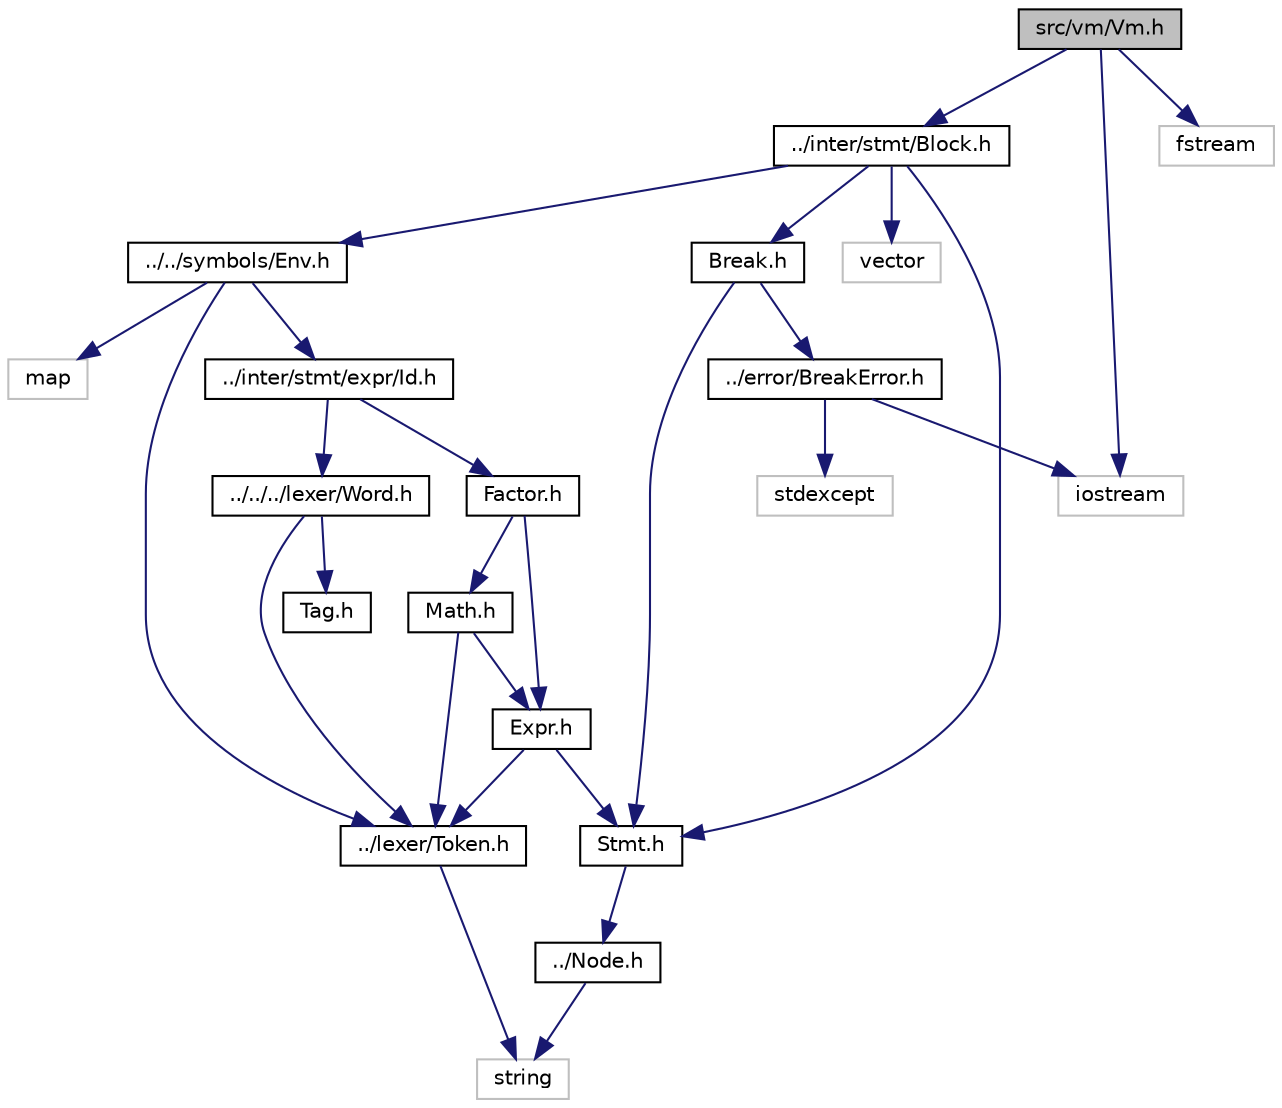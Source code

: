digraph "src/vm/Vm.h"
{
  edge [fontname="Helvetica",fontsize="10",labelfontname="Helvetica",labelfontsize="10"];
  node [fontname="Helvetica",fontsize="10",shape=record];
  Node0 [label="src/vm/Vm.h",height=0.2,width=0.4,color="black", fillcolor="grey75", style="filled", fontcolor="black"];
  Node0 -> Node1 [color="midnightblue",fontsize="10",style="solid"];
  Node1 [label="../inter/stmt/Block.h",height=0.2,width=0.4,color="black", fillcolor="white", style="filled",URL="$_block_8h.html"];
  Node1 -> Node2 [color="midnightblue",fontsize="10",style="solid"];
  Node2 [label="Stmt.h",height=0.2,width=0.4,color="black", fillcolor="white", style="filled",URL="$_stmt_8h.html"];
  Node2 -> Node3 [color="midnightblue",fontsize="10",style="solid"];
  Node3 [label="../Node.h",height=0.2,width=0.4,color="black", fillcolor="white", style="filled",URL="$_node_8h.html"];
  Node3 -> Node4 [color="midnightblue",fontsize="10",style="solid"];
  Node4 [label="string",height=0.2,width=0.4,color="grey75", fillcolor="white", style="filled"];
  Node1 -> Node5 [color="midnightblue",fontsize="10",style="solid"];
  Node5 [label="../../symbols/Env.h",height=0.2,width=0.4,color="black", fillcolor="white", style="filled",URL="$_env_8h.html"];
  Node5 -> Node6 [color="midnightblue",fontsize="10",style="solid"];
  Node6 [label="map",height=0.2,width=0.4,color="grey75", fillcolor="white", style="filled"];
  Node5 -> Node7 [color="midnightblue",fontsize="10",style="solid"];
  Node7 [label="../lexer/Token.h",height=0.2,width=0.4,color="black", fillcolor="white", style="filled",URL="$_token_8h.html"];
  Node7 -> Node4 [color="midnightblue",fontsize="10",style="solid"];
  Node5 -> Node8 [color="midnightblue",fontsize="10",style="solid"];
  Node8 [label="../inter/stmt/expr/Id.h",height=0.2,width=0.4,color="black", fillcolor="white", style="filled",URL="$_id_8h.html"];
  Node8 -> Node9 [color="midnightblue",fontsize="10",style="solid"];
  Node9 [label="Factor.h",height=0.2,width=0.4,color="black", fillcolor="white", style="filled",URL="$_factor_8h.html"];
  Node9 -> Node10 [color="midnightblue",fontsize="10",style="solid"];
  Node10 [label="Expr.h",height=0.2,width=0.4,color="black", fillcolor="white", style="filled",URL="$_expr_8h.html"];
  Node10 -> Node2 [color="midnightblue",fontsize="10",style="solid"];
  Node10 -> Node7 [color="midnightblue",fontsize="10",style="solid"];
  Node9 -> Node11 [color="midnightblue",fontsize="10",style="solid"];
  Node11 [label="Math.h",height=0.2,width=0.4,color="black", fillcolor="white", style="filled",URL="$_math_8h.html"];
  Node11 -> Node7 [color="midnightblue",fontsize="10",style="solid"];
  Node11 -> Node10 [color="midnightblue",fontsize="10",style="solid"];
  Node8 -> Node12 [color="midnightblue",fontsize="10",style="solid"];
  Node12 [label="../../../lexer/Word.h",height=0.2,width=0.4,color="black", fillcolor="white", style="filled",URL="$_word_8h.html"];
  Node12 -> Node7 [color="midnightblue",fontsize="10",style="solid"];
  Node12 -> Node13 [color="midnightblue",fontsize="10",style="solid"];
  Node13 [label="Tag.h",height=0.2,width=0.4,color="black", fillcolor="white", style="filled",URL="$_tag_8h.html"];
  Node1 -> Node14 [color="midnightblue",fontsize="10",style="solid"];
  Node14 [label="Break.h",height=0.2,width=0.4,color="black", fillcolor="white", style="filled",URL="$_break_8h.html"];
  Node14 -> Node2 [color="midnightblue",fontsize="10",style="solid"];
  Node14 -> Node15 [color="midnightblue",fontsize="10",style="solid"];
  Node15 [label="../error/BreakError.h",height=0.2,width=0.4,color="black", fillcolor="white", style="filled",URL="$_break_error_8h.html"];
  Node15 -> Node16 [color="midnightblue",fontsize="10",style="solid"];
  Node16 [label="stdexcept",height=0.2,width=0.4,color="grey75", fillcolor="white", style="filled"];
  Node15 -> Node17 [color="midnightblue",fontsize="10",style="solid"];
  Node17 [label="iostream",height=0.2,width=0.4,color="grey75", fillcolor="white", style="filled"];
  Node1 -> Node18 [color="midnightblue",fontsize="10",style="solid"];
  Node18 [label="vector",height=0.2,width=0.4,color="grey75", fillcolor="white", style="filled"];
  Node0 -> Node17 [color="midnightblue",fontsize="10",style="solid"];
  Node0 -> Node19 [color="midnightblue",fontsize="10",style="solid"];
  Node19 [label="fstream",height=0.2,width=0.4,color="grey75", fillcolor="white", style="filled"];
}
